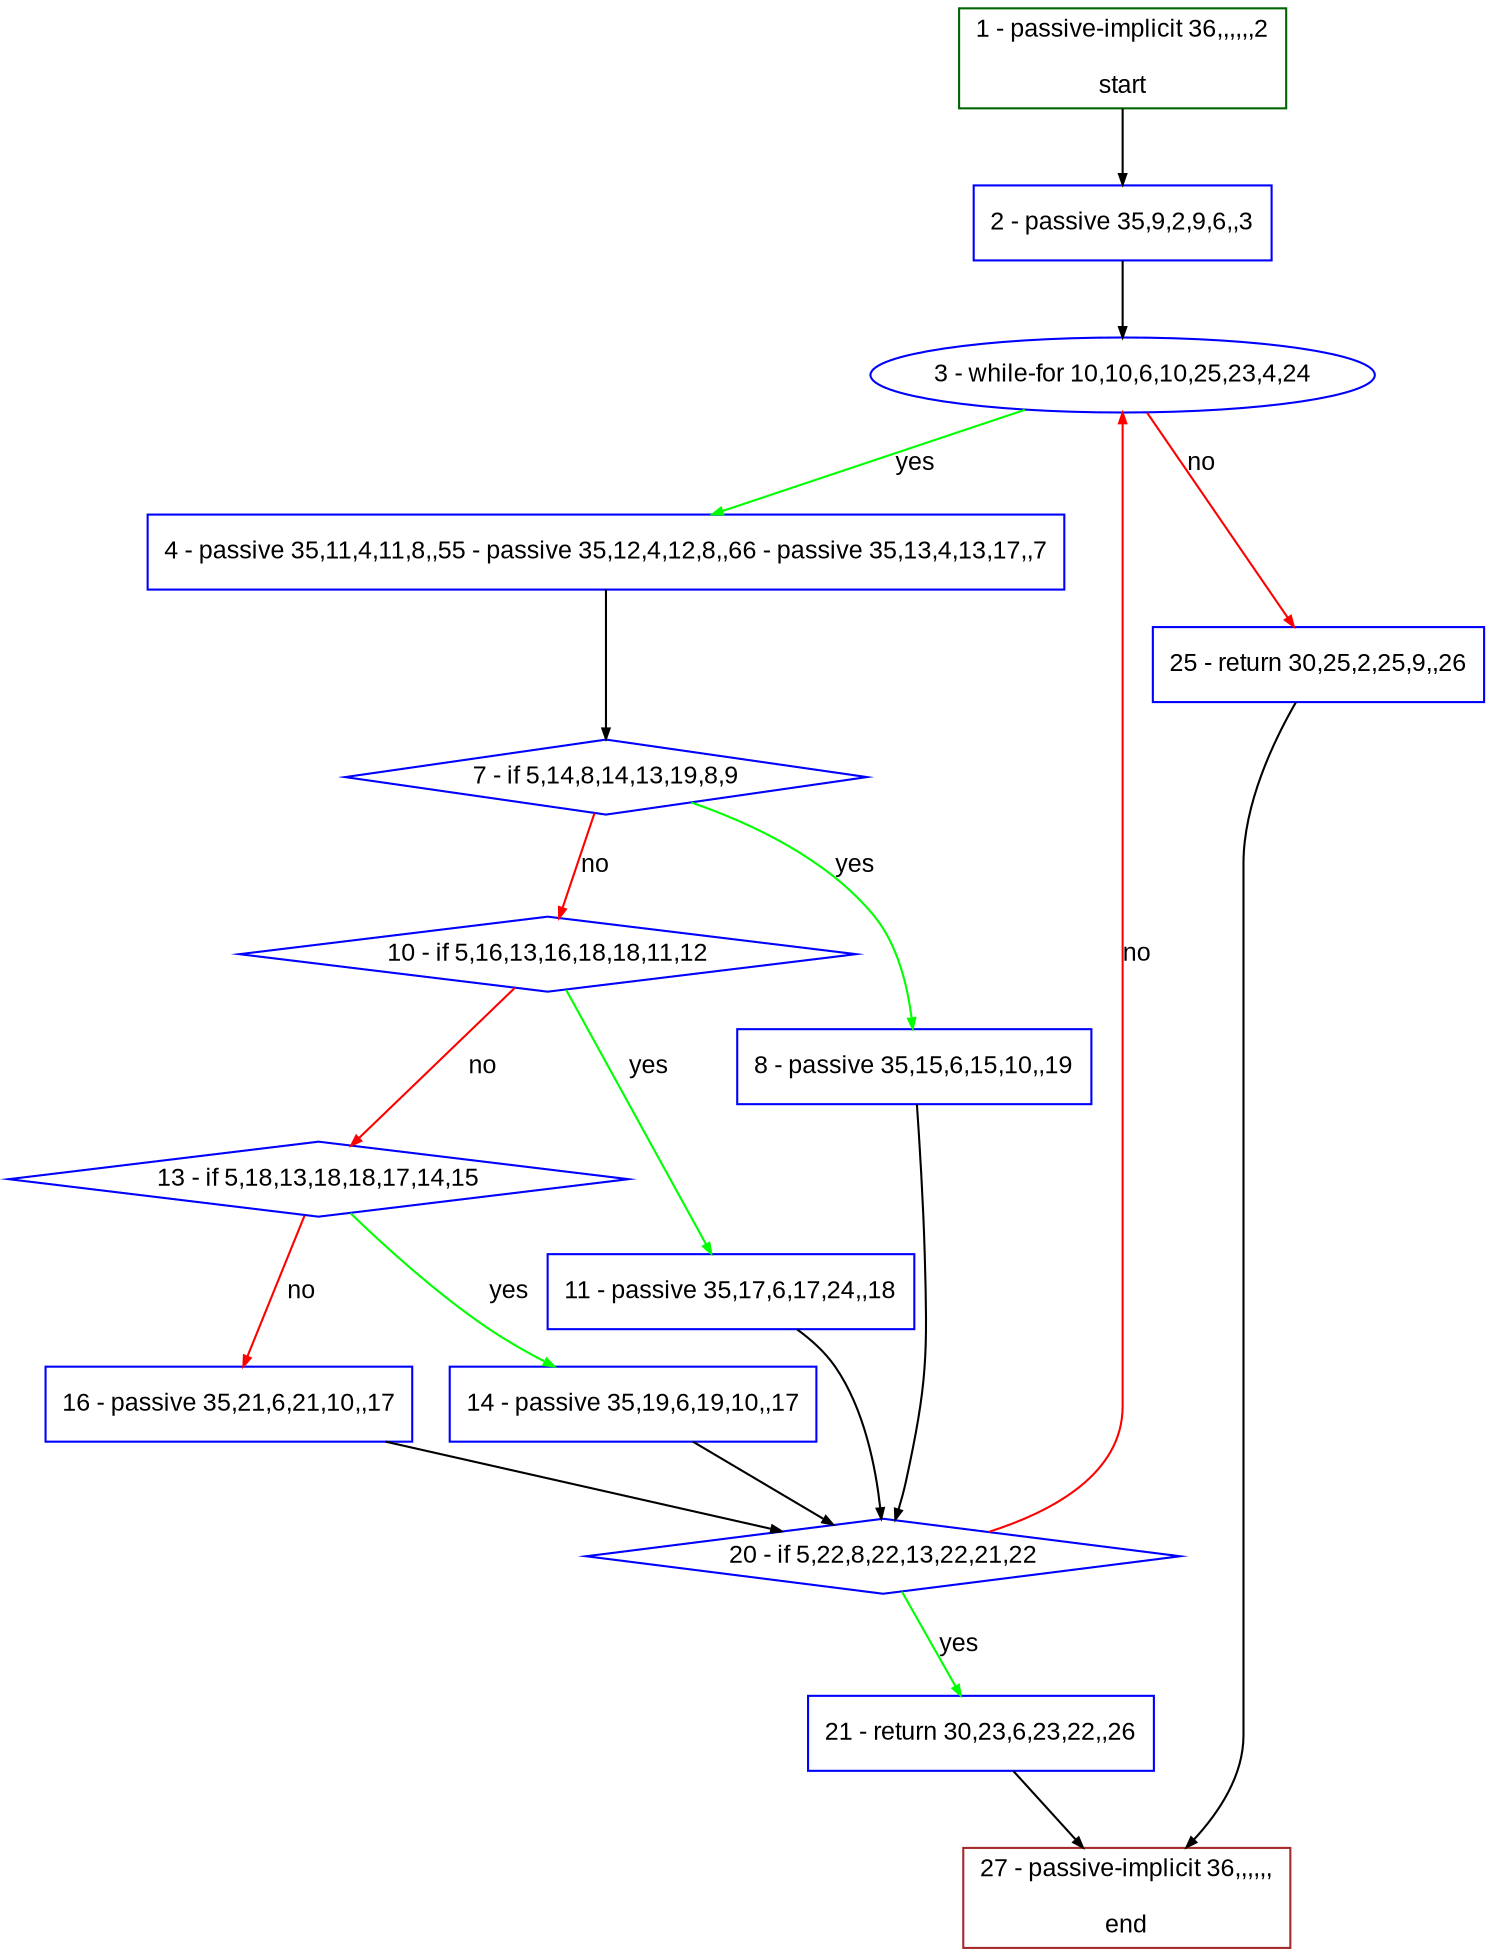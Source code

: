 digraph "" {
  graph [bgcolor="white", fillcolor="#FFFFCC", pack="true", packmode="clust", fontname="Arial", label="", fontsize="12", compound="true", style="rounded,filled"];
  node [node_initialized="no", fillcolor="white", fontname="Arial", label="", color="grey", fontsize="12", fixedsize="false", compound="true", shape="rectangle", style="filled"];
  edge [arrowtail="none", lhead="", fontcolor="black", fontname="Arial", label="", color="black", fontsize="12", arrowhead="normal", arrowsize="0.5", compound="true", ltail="", dir="forward"];
  __N1 [fillcolor="#ffffff", label="2 - passive 35,9,2,9,6,,3", color="#0000ff", shape="box", style="filled"];
  __N2 [fillcolor="#ffffff", label="1 - passive-implicit 36,,,,,,2\n\nstart", color="#006400", shape="box", style="filled"];
  __N3 [fillcolor="#ffffff", label="3 - while-for 10,10,6,10,25,23,4,24", color="#0000ff", shape="oval", style="filled"];
  __N4 [fillcolor="#ffffff", label="4 - passive 35,11,4,11,8,,55 - passive 35,12,4,12,8,,66 - passive 35,13,4,13,17,,7", color="#0000ff", shape="box", style="filled"];
  __N5 [fillcolor="#ffffff", label="25 - return 30,25,2,25,9,,26", color="#0000ff", shape="box", style="filled"];
  __N6 [fillcolor="#ffffff", label="7 - if 5,14,8,14,13,19,8,9", color="#0000ff", shape="diamond", style="filled"];
  __N7 [fillcolor="#ffffff", label="8 - passive 35,15,6,15,10,,19", color="#0000ff", shape="box", style="filled"];
  __N8 [fillcolor="#ffffff", label="10 - if 5,16,13,16,18,18,11,12", color="#0000ff", shape="diamond", style="filled"];
  __N9 [fillcolor="#ffffff", label="20 - if 5,22,8,22,13,22,21,22", color="#0000ff", shape="diamond", style="filled"];
  __N10 [fillcolor="#ffffff", label="11 - passive 35,17,6,17,24,,18", color="#0000ff", shape="box", style="filled"];
  __N11 [fillcolor="#ffffff", label="13 - if 5,18,13,18,18,17,14,15", color="#0000ff", shape="diamond", style="filled"];
  __N12 [fillcolor="#ffffff", label="14 - passive 35,19,6,19,10,,17", color="#0000ff", shape="box", style="filled"];
  __N13 [fillcolor="#ffffff", label="16 - passive 35,21,6,21,10,,17", color="#0000ff", shape="box", style="filled"];
  __N14 [fillcolor="#ffffff", label="21 - return 30,23,6,23,22,,26", color="#0000ff", shape="box", style="filled"];
  __N15 [fillcolor="#ffffff", label="27 - passive-implicit 36,,,,,,\n\nend", color="#a52a2a", shape="box", style="filled"];
  __N2 -> __N1 [arrowtail="none", color="#000000", label="", arrowhead="normal", dir="forward"];
  __N1 -> __N3 [arrowtail="none", color="#000000", label="", arrowhead="normal", dir="forward"];
  __N3 -> __N4 [arrowtail="none", color="#00ff00", label="yes", arrowhead="normal", dir="forward"];
  __N3 -> __N5 [arrowtail="none", color="#ff0000", label="no", arrowhead="normal", dir="forward"];
  __N4 -> __N6 [arrowtail="none", color="#000000", label="", arrowhead="normal", dir="forward"];
  __N6 -> __N7 [arrowtail="none", color="#00ff00", label="yes", arrowhead="normal", dir="forward"];
  __N6 -> __N8 [arrowtail="none", color="#ff0000", label="no", arrowhead="normal", dir="forward"];
  __N7 -> __N9 [arrowtail="none", color="#000000", label="", arrowhead="normal", dir="forward"];
  __N8 -> __N10 [arrowtail="none", color="#00ff00", label="yes", arrowhead="normal", dir="forward"];
  __N8 -> __N11 [arrowtail="none", color="#ff0000", label="no", arrowhead="normal", dir="forward"];
  __N10 -> __N9 [arrowtail="none", color="#000000", label="", arrowhead="normal", dir="forward"];
  __N11 -> __N12 [arrowtail="none", color="#00ff00", label="yes", arrowhead="normal", dir="forward"];
  __N11 -> __N13 [arrowtail="none", color="#ff0000", label="no", arrowhead="normal", dir="forward"];
  __N12 -> __N9 [arrowtail="none", color="#000000", label="", arrowhead="normal", dir="forward"];
  __N13 -> __N9 [arrowtail="none", color="#000000", label="", arrowhead="normal", dir="forward"];
  __N9 -> __N3 [arrowtail="none", color="#ff0000", label="no", arrowhead="normal", dir="forward"];
  __N9 -> __N14 [arrowtail="none", color="#00ff00", label="yes", arrowhead="normal", dir="forward"];
  __N14 -> __N15 [arrowtail="none", color="#000000", label="", arrowhead="normal", dir="forward"];
  __N5 -> __N15 [arrowtail="none", color="#000000", label="", arrowhead="normal", dir="forward"];
}
